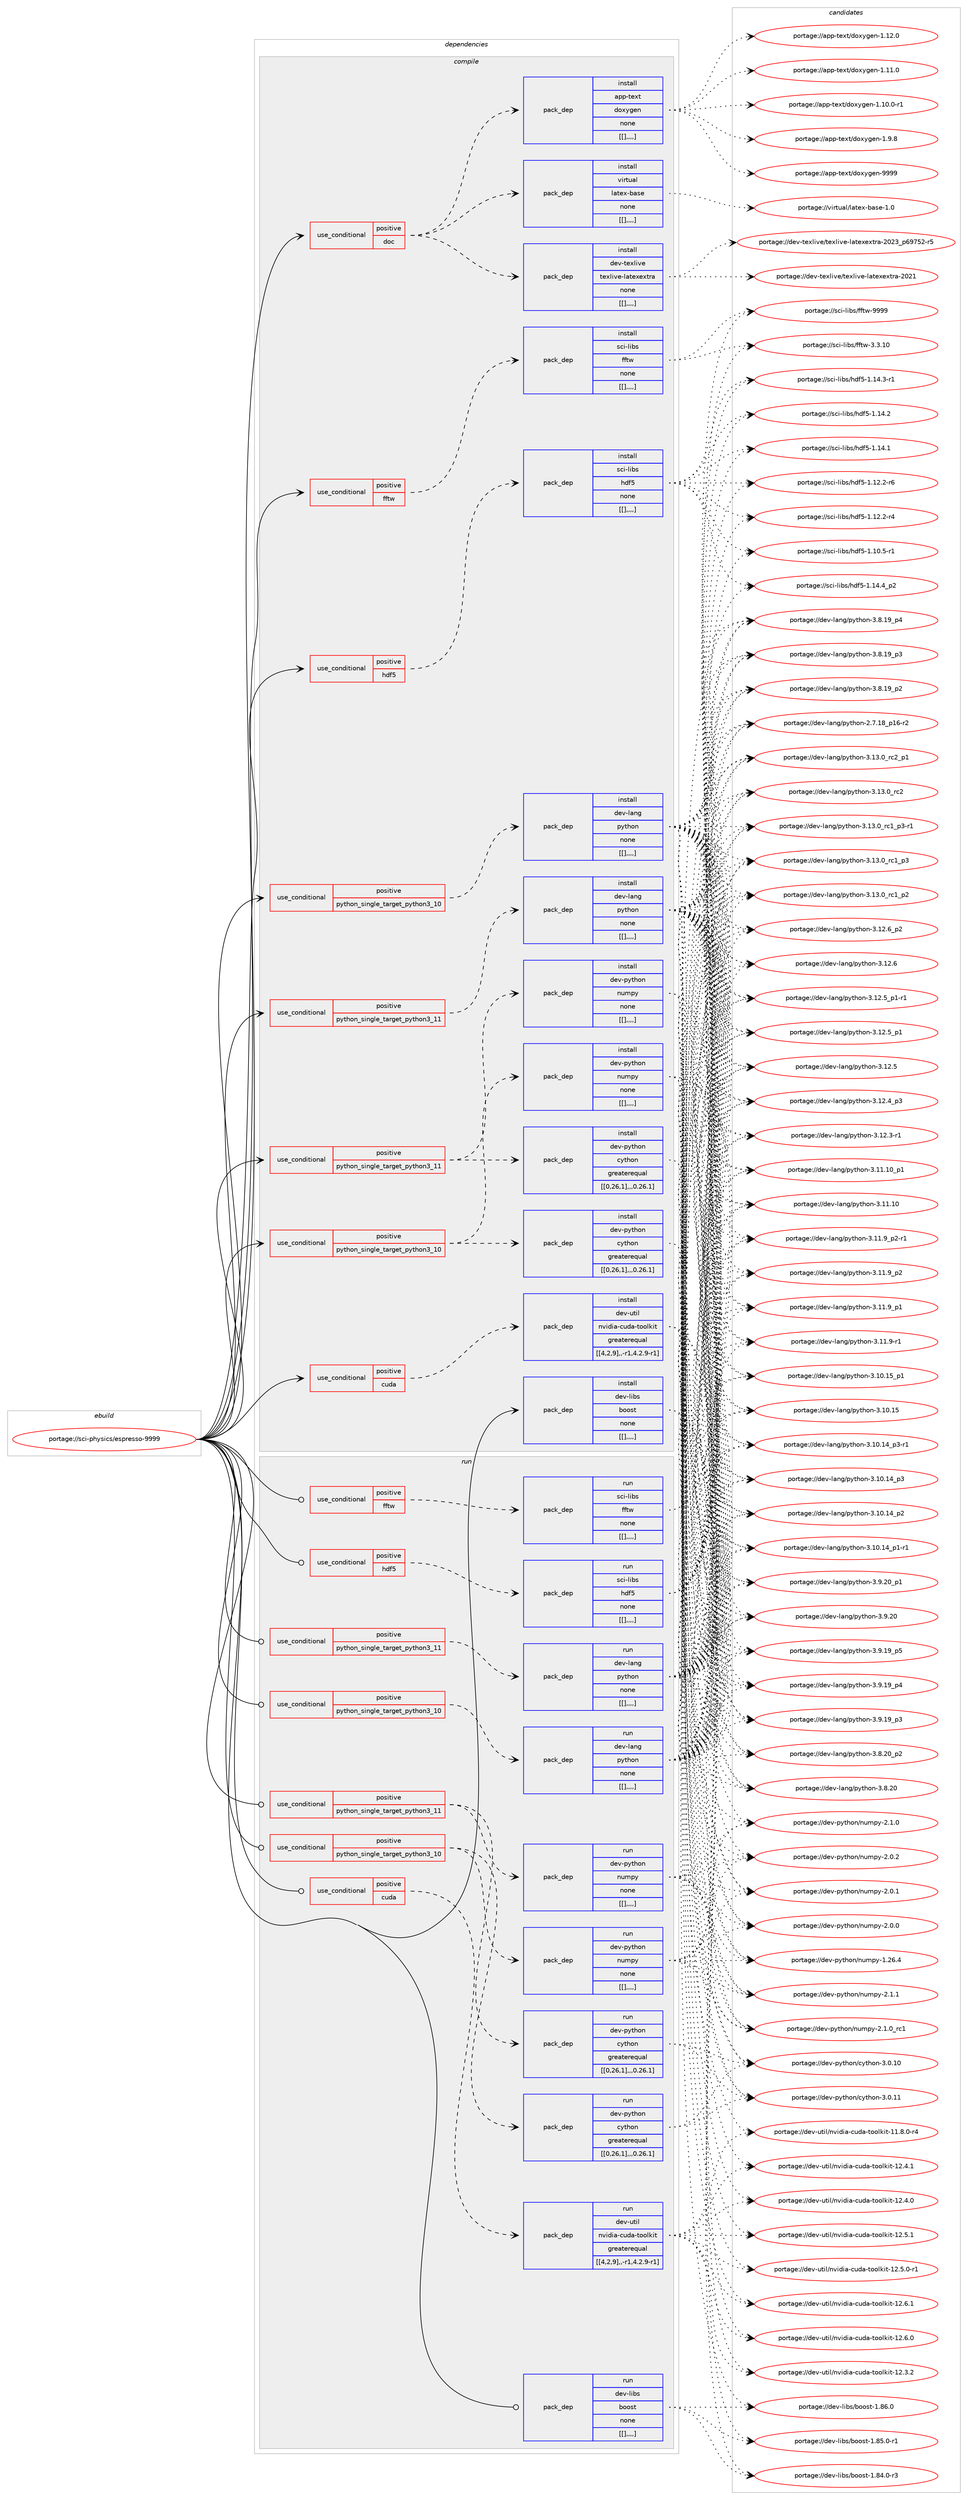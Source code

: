 digraph prolog {

# *************
# Graph options
# *************

newrank=true;
concentrate=true;
compound=true;
graph [rankdir=LR,fontname=Helvetica,fontsize=10,ranksep=1.5];#, ranksep=2.5, nodesep=0.2];
edge  [arrowhead=vee];
node  [fontname=Helvetica,fontsize=10];

# **********
# The ebuild
# **********

subgraph cluster_leftcol {
color=gray;
label=<<i>ebuild</i>>;
id [label="portage://sci-physics/espresso-9999", color=red, width=4, href="../sci-physics/espresso-9999.svg"];
}

# ****************
# The dependencies
# ****************

subgraph cluster_midcol {
color=gray;
label=<<i>dependencies</i>>;
subgraph cluster_compile {
fillcolor="#eeeeee";
style=filled;
label=<<i>compile</i>>;
subgraph cond112621 {
dependency420446 [label=<<TABLE BORDER="0" CELLBORDER="1" CELLSPACING="0" CELLPADDING="4"><TR><TD ROWSPAN="3" CELLPADDING="10">use_conditional</TD></TR><TR><TD>positive</TD></TR><TR><TD>cuda</TD></TR></TABLE>>, shape=none, color=red];
subgraph pack304903 {
dependency420447 [label=<<TABLE BORDER="0" CELLBORDER="1" CELLSPACING="0" CELLPADDING="4" WIDTH="220"><TR><TD ROWSPAN="6" CELLPADDING="30">pack_dep</TD></TR><TR><TD WIDTH="110">install</TD></TR><TR><TD>dev-util</TD></TR><TR><TD>nvidia-cuda-toolkit</TD></TR><TR><TD>greaterequal</TD></TR><TR><TD>[[4,2,9],,-r1,4.2.9-r1]</TD></TR></TABLE>>, shape=none, color=blue];
}
dependency420446:e -> dependency420447:w [weight=20,style="dashed",arrowhead="vee"];
}
id:e -> dependency420446:w [weight=20,style="solid",arrowhead="vee"];
subgraph cond112622 {
dependency420448 [label=<<TABLE BORDER="0" CELLBORDER="1" CELLSPACING="0" CELLPADDING="4"><TR><TD ROWSPAN="3" CELLPADDING="10">use_conditional</TD></TR><TR><TD>positive</TD></TR><TR><TD>doc</TD></TR></TABLE>>, shape=none, color=red];
subgraph pack304904 {
dependency420449 [label=<<TABLE BORDER="0" CELLBORDER="1" CELLSPACING="0" CELLPADDING="4" WIDTH="220"><TR><TD ROWSPAN="6" CELLPADDING="30">pack_dep</TD></TR><TR><TD WIDTH="110">install</TD></TR><TR><TD>app-text</TD></TR><TR><TD>doxygen</TD></TR><TR><TD>none</TD></TR><TR><TD>[[],,,,]</TD></TR></TABLE>>, shape=none, color=blue];
}
dependency420448:e -> dependency420449:w [weight=20,style="dashed",arrowhead="vee"];
subgraph pack304905 {
dependency420450 [label=<<TABLE BORDER="0" CELLBORDER="1" CELLSPACING="0" CELLPADDING="4" WIDTH="220"><TR><TD ROWSPAN="6" CELLPADDING="30">pack_dep</TD></TR><TR><TD WIDTH="110">install</TD></TR><TR><TD>dev-texlive</TD></TR><TR><TD>texlive-latexextra</TD></TR><TR><TD>none</TD></TR><TR><TD>[[],,,,]</TD></TR></TABLE>>, shape=none, color=blue];
}
dependency420448:e -> dependency420450:w [weight=20,style="dashed",arrowhead="vee"];
subgraph pack304906 {
dependency420451 [label=<<TABLE BORDER="0" CELLBORDER="1" CELLSPACING="0" CELLPADDING="4" WIDTH="220"><TR><TD ROWSPAN="6" CELLPADDING="30">pack_dep</TD></TR><TR><TD WIDTH="110">install</TD></TR><TR><TD>virtual</TD></TR><TR><TD>latex-base</TD></TR><TR><TD>none</TD></TR><TR><TD>[[],,,,]</TD></TR></TABLE>>, shape=none, color=blue];
}
dependency420448:e -> dependency420451:w [weight=20,style="dashed",arrowhead="vee"];
}
id:e -> dependency420448:w [weight=20,style="solid",arrowhead="vee"];
subgraph cond112623 {
dependency420452 [label=<<TABLE BORDER="0" CELLBORDER="1" CELLSPACING="0" CELLPADDING="4"><TR><TD ROWSPAN="3" CELLPADDING="10">use_conditional</TD></TR><TR><TD>positive</TD></TR><TR><TD>fftw</TD></TR></TABLE>>, shape=none, color=red];
subgraph pack304907 {
dependency420453 [label=<<TABLE BORDER="0" CELLBORDER="1" CELLSPACING="0" CELLPADDING="4" WIDTH="220"><TR><TD ROWSPAN="6" CELLPADDING="30">pack_dep</TD></TR><TR><TD WIDTH="110">install</TD></TR><TR><TD>sci-libs</TD></TR><TR><TD>fftw</TD></TR><TR><TD>none</TD></TR><TR><TD>[[],,,,]</TD></TR></TABLE>>, shape=none, color=blue];
}
dependency420452:e -> dependency420453:w [weight=20,style="dashed",arrowhead="vee"];
}
id:e -> dependency420452:w [weight=20,style="solid",arrowhead="vee"];
subgraph cond112624 {
dependency420454 [label=<<TABLE BORDER="0" CELLBORDER="1" CELLSPACING="0" CELLPADDING="4"><TR><TD ROWSPAN="3" CELLPADDING="10">use_conditional</TD></TR><TR><TD>positive</TD></TR><TR><TD>hdf5</TD></TR></TABLE>>, shape=none, color=red];
subgraph pack304908 {
dependency420455 [label=<<TABLE BORDER="0" CELLBORDER="1" CELLSPACING="0" CELLPADDING="4" WIDTH="220"><TR><TD ROWSPAN="6" CELLPADDING="30">pack_dep</TD></TR><TR><TD WIDTH="110">install</TD></TR><TR><TD>sci-libs</TD></TR><TR><TD>hdf5</TD></TR><TR><TD>none</TD></TR><TR><TD>[[],,,,]</TD></TR></TABLE>>, shape=none, color=blue];
}
dependency420454:e -> dependency420455:w [weight=20,style="dashed",arrowhead="vee"];
}
id:e -> dependency420454:w [weight=20,style="solid",arrowhead="vee"];
subgraph cond112625 {
dependency420456 [label=<<TABLE BORDER="0" CELLBORDER="1" CELLSPACING="0" CELLPADDING="4"><TR><TD ROWSPAN="3" CELLPADDING="10">use_conditional</TD></TR><TR><TD>positive</TD></TR><TR><TD>python_single_target_python3_10</TD></TR></TABLE>>, shape=none, color=red];
subgraph pack304909 {
dependency420457 [label=<<TABLE BORDER="0" CELLBORDER="1" CELLSPACING="0" CELLPADDING="4" WIDTH="220"><TR><TD ROWSPAN="6" CELLPADDING="30">pack_dep</TD></TR><TR><TD WIDTH="110">install</TD></TR><TR><TD>dev-lang</TD></TR><TR><TD>python</TD></TR><TR><TD>none</TD></TR><TR><TD>[[],,,,]</TD></TR></TABLE>>, shape=none, color=blue];
}
dependency420456:e -> dependency420457:w [weight=20,style="dashed",arrowhead="vee"];
}
id:e -> dependency420456:w [weight=20,style="solid",arrowhead="vee"];
subgraph cond112626 {
dependency420458 [label=<<TABLE BORDER="0" CELLBORDER="1" CELLSPACING="0" CELLPADDING="4"><TR><TD ROWSPAN="3" CELLPADDING="10">use_conditional</TD></TR><TR><TD>positive</TD></TR><TR><TD>python_single_target_python3_10</TD></TR></TABLE>>, shape=none, color=red];
subgraph pack304910 {
dependency420459 [label=<<TABLE BORDER="0" CELLBORDER="1" CELLSPACING="0" CELLPADDING="4" WIDTH="220"><TR><TD ROWSPAN="6" CELLPADDING="30">pack_dep</TD></TR><TR><TD WIDTH="110">install</TD></TR><TR><TD>dev-python</TD></TR><TR><TD>cython</TD></TR><TR><TD>greaterequal</TD></TR><TR><TD>[[0,26,1],,,0.26.1]</TD></TR></TABLE>>, shape=none, color=blue];
}
dependency420458:e -> dependency420459:w [weight=20,style="dashed",arrowhead="vee"];
subgraph pack304911 {
dependency420460 [label=<<TABLE BORDER="0" CELLBORDER="1" CELLSPACING="0" CELLPADDING="4" WIDTH="220"><TR><TD ROWSPAN="6" CELLPADDING="30">pack_dep</TD></TR><TR><TD WIDTH="110">install</TD></TR><TR><TD>dev-python</TD></TR><TR><TD>numpy</TD></TR><TR><TD>none</TD></TR><TR><TD>[[],,,,]</TD></TR></TABLE>>, shape=none, color=blue];
}
dependency420458:e -> dependency420460:w [weight=20,style="dashed",arrowhead="vee"];
}
id:e -> dependency420458:w [weight=20,style="solid",arrowhead="vee"];
subgraph cond112627 {
dependency420461 [label=<<TABLE BORDER="0" CELLBORDER="1" CELLSPACING="0" CELLPADDING="4"><TR><TD ROWSPAN="3" CELLPADDING="10">use_conditional</TD></TR><TR><TD>positive</TD></TR><TR><TD>python_single_target_python3_11</TD></TR></TABLE>>, shape=none, color=red];
subgraph pack304912 {
dependency420462 [label=<<TABLE BORDER="0" CELLBORDER="1" CELLSPACING="0" CELLPADDING="4" WIDTH="220"><TR><TD ROWSPAN="6" CELLPADDING="30">pack_dep</TD></TR><TR><TD WIDTH="110">install</TD></TR><TR><TD>dev-lang</TD></TR><TR><TD>python</TD></TR><TR><TD>none</TD></TR><TR><TD>[[],,,,]</TD></TR></TABLE>>, shape=none, color=blue];
}
dependency420461:e -> dependency420462:w [weight=20,style="dashed",arrowhead="vee"];
}
id:e -> dependency420461:w [weight=20,style="solid",arrowhead="vee"];
subgraph cond112628 {
dependency420463 [label=<<TABLE BORDER="0" CELLBORDER="1" CELLSPACING="0" CELLPADDING="4"><TR><TD ROWSPAN="3" CELLPADDING="10">use_conditional</TD></TR><TR><TD>positive</TD></TR><TR><TD>python_single_target_python3_11</TD></TR></TABLE>>, shape=none, color=red];
subgraph pack304913 {
dependency420464 [label=<<TABLE BORDER="0" CELLBORDER="1" CELLSPACING="0" CELLPADDING="4" WIDTH="220"><TR><TD ROWSPAN="6" CELLPADDING="30">pack_dep</TD></TR><TR><TD WIDTH="110">install</TD></TR><TR><TD>dev-python</TD></TR><TR><TD>cython</TD></TR><TR><TD>greaterequal</TD></TR><TR><TD>[[0,26,1],,,0.26.1]</TD></TR></TABLE>>, shape=none, color=blue];
}
dependency420463:e -> dependency420464:w [weight=20,style="dashed",arrowhead="vee"];
subgraph pack304914 {
dependency420465 [label=<<TABLE BORDER="0" CELLBORDER="1" CELLSPACING="0" CELLPADDING="4" WIDTH="220"><TR><TD ROWSPAN="6" CELLPADDING="30">pack_dep</TD></TR><TR><TD WIDTH="110">install</TD></TR><TR><TD>dev-python</TD></TR><TR><TD>numpy</TD></TR><TR><TD>none</TD></TR><TR><TD>[[],,,,]</TD></TR></TABLE>>, shape=none, color=blue];
}
dependency420463:e -> dependency420465:w [weight=20,style="dashed",arrowhead="vee"];
}
id:e -> dependency420463:w [weight=20,style="solid",arrowhead="vee"];
subgraph pack304915 {
dependency420466 [label=<<TABLE BORDER="0" CELLBORDER="1" CELLSPACING="0" CELLPADDING="4" WIDTH="220"><TR><TD ROWSPAN="6" CELLPADDING="30">pack_dep</TD></TR><TR><TD WIDTH="110">install</TD></TR><TR><TD>dev-libs</TD></TR><TR><TD>boost</TD></TR><TR><TD>none</TD></TR><TR><TD>[[],,,,]</TD></TR></TABLE>>, shape=none, color=blue];
}
id:e -> dependency420466:w [weight=20,style="solid",arrowhead="vee"];
}
subgraph cluster_compileandrun {
fillcolor="#eeeeee";
style=filled;
label=<<i>compile and run</i>>;
}
subgraph cluster_run {
fillcolor="#eeeeee";
style=filled;
label=<<i>run</i>>;
subgraph cond112629 {
dependency420467 [label=<<TABLE BORDER="0" CELLBORDER="1" CELLSPACING="0" CELLPADDING="4"><TR><TD ROWSPAN="3" CELLPADDING="10">use_conditional</TD></TR><TR><TD>positive</TD></TR><TR><TD>cuda</TD></TR></TABLE>>, shape=none, color=red];
subgraph pack304916 {
dependency420468 [label=<<TABLE BORDER="0" CELLBORDER="1" CELLSPACING="0" CELLPADDING="4" WIDTH="220"><TR><TD ROWSPAN="6" CELLPADDING="30">pack_dep</TD></TR><TR><TD WIDTH="110">run</TD></TR><TR><TD>dev-util</TD></TR><TR><TD>nvidia-cuda-toolkit</TD></TR><TR><TD>greaterequal</TD></TR><TR><TD>[[4,2,9],,-r1,4.2.9-r1]</TD></TR></TABLE>>, shape=none, color=blue];
}
dependency420467:e -> dependency420468:w [weight=20,style="dashed",arrowhead="vee"];
}
id:e -> dependency420467:w [weight=20,style="solid",arrowhead="odot"];
subgraph cond112630 {
dependency420469 [label=<<TABLE BORDER="0" CELLBORDER="1" CELLSPACING="0" CELLPADDING="4"><TR><TD ROWSPAN="3" CELLPADDING="10">use_conditional</TD></TR><TR><TD>positive</TD></TR><TR><TD>fftw</TD></TR></TABLE>>, shape=none, color=red];
subgraph pack304917 {
dependency420470 [label=<<TABLE BORDER="0" CELLBORDER="1" CELLSPACING="0" CELLPADDING="4" WIDTH="220"><TR><TD ROWSPAN="6" CELLPADDING="30">pack_dep</TD></TR><TR><TD WIDTH="110">run</TD></TR><TR><TD>sci-libs</TD></TR><TR><TD>fftw</TD></TR><TR><TD>none</TD></TR><TR><TD>[[],,,,]</TD></TR></TABLE>>, shape=none, color=blue];
}
dependency420469:e -> dependency420470:w [weight=20,style="dashed",arrowhead="vee"];
}
id:e -> dependency420469:w [weight=20,style="solid",arrowhead="odot"];
subgraph cond112631 {
dependency420471 [label=<<TABLE BORDER="0" CELLBORDER="1" CELLSPACING="0" CELLPADDING="4"><TR><TD ROWSPAN="3" CELLPADDING="10">use_conditional</TD></TR><TR><TD>positive</TD></TR><TR><TD>hdf5</TD></TR></TABLE>>, shape=none, color=red];
subgraph pack304918 {
dependency420472 [label=<<TABLE BORDER="0" CELLBORDER="1" CELLSPACING="0" CELLPADDING="4" WIDTH="220"><TR><TD ROWSPAN="6" CELLPADDING="30">pack_dep</TD></TR><TR><TD WIDTH="110">run</TD></TR><TR><TD>sci-libs</TD></TR><TR><TD>hdf5</TD></TR><TR><TD>none</TD></TR><TR><TD>[[],,,,]</TD></TR></TABLE>>, shape=none, color=blue];
}
dependency420471:e -> dependency420472:w [weight=20,style="dashed",arrowhead="vee"];
}
id:e -> dependency420471:w [weight=20,style="solid",arrowhead="odot"];
subgraph cond112632 {
dependency420473 [label=<<TABLE BORDER="0" CELLBORDER="1" CELLSPACING="0" CELLPADDING="4"><TR><TD ROWSPAN="3" CELLPADDING="10">use_conditional</TD></TR><TR><TD>positive</TD></TR><TR><TD>python_single_target_python3_10</TD></TR></TABLE>>, shape=none, color=red];
subgraph pack304919 {
dependency420474 [label=<<TABLE BORDER="0" CELLBORDER="1" CELLSPACING="0" CELLPADDING="4" WIDTH="220"><TR><TD ROWSPAN="6" CELLPADDING="30">pack_dep</TD></TR><TR><TD WIDTH="110">run</TD></TR><TR><TD>dev-lang</TD></TR><TR><TD>python</TD></TR><TR><TD>none</TD></TR><TR><TD>[[],,,,]</TD></TR></TABLE>>, shape=none, color=blue];
}
dependency420473:e -> dependency420474:w [weight=20,style="dashed",arrowhead="vee"];
}
id:e -> dependency420473:w [weight=20,style="solid",arrowhead="odot"];
subgraph cond112633 {
dependency420475 [label=<<TABLE BORDER="0" CELLBORDER="1" CELLSPACING="0" CELLPADDING="4"><TR><TD ROWSPAN="3" CELLPADDING="10">use_conditional</TD></TR><TR><TD>positive</TD></TR><TR><TD>python_single_target_python3_10</TD></TR></TABLE>>, shape=none, color=red];
subgraph pack304920 {
dependency420476 [label=<<TABLE BORDER="0" CELLBORDER="1" CELLSPACING="0" CELLPADDING="4" WIDTH="220"><TR><TD ROWSPAN="6" CELLPADDING="30">pack_dep</TD></TR><TR><TD WIDTH="110">run</TD></TR><TR><TD>dev-python</TD></TR><TR><TD>cython</TD></TR><TR><TD>greaterequal</TD></TR><TR><TD>[[0,26,1],,,0.26.1]</TD></TR></TABLE>>, shape=none, color=blue];
}
dependency420475:e -> dependency420476:w [weight=20,style="dashed",arrowhead="vee"];
subgraph pack304921 {
dependency420477 [label=<<TABLE BORDER="0" CELLBORDER="1" CELLSPACING="0" CELLPADDING="4" WIDTH="220"><TR><TD ROWSPAN="6" CELLPADDING="30">pack_dep</TD></TR><TR><TD WIDTH="110">run</TD></TR><TR><TD>dev-python</TD></TR><TR><TD>numpy</TD></TR><TR><TD>none</TD></TR><TR><TD>[[],,,,]</TD></TR></TABLE>>, shape=none, color=blue];
}
dependency420475:e -> dependency420477:w [weight=20,style="dashed",arrowhead="vee"];
}
id:e -> dependency420475:w [weight=20,style="solid",arrowhead="odot"];
subgraph cond112634 {
dependency420478 [label=<<TABLE BORDER="0" CELLBORDER="1" CELLSPACING="0" CELLPADDING="4"><TR><TD ROWSPAN="3" CELLPADDING="10">use_conditional</TD></TR><TR><TD>positive</TD></TR><TR><TD>python_single_target_python3_11</TD></TR></TABLE>>, shape=none, color=red];
subgraph pack304922 {
dependency420479 [label=<<TABLE BORDER="0" CELLBORDER="1" CELLSPACING="0" CELLPADDING="4" WIDTH="220"><TR><TD ROWSPAN="6" CELLPADDING="30">pack_dep</TD></TR><TR><TD WIDTH="110">run</TD></TR><TR><TD>dev-lang</TD></TR><TR><TD>python</TD></TR><TR><TD>none</TD></TR><TR><TD>[[],,,,]</TD></TR></TABLE>>, shape=none, color=blue];
}
dependency420478:e -> dependency420479:w [weight=20,style="dashed",arrowhead="vee"];
}
id:e -> dependency420478:w [weight=20,style="solid",arrowhead="odot"];
subgraph cond112635 {
dependency420480 [label=<<TABLE BORDER="0" CELLBORDER="1" CELLSPACING="0" CELLPADDING="4"><TR><TD ROWSPAN="3" CELLPADDING="10">use_conditional</TD></TR><TR><TD>positive</TD></TR><TR><TD>python_single_target_python3_11</TD></TR></TABLE>>, shape=none, color=red];
subgraph pack304923 {
dependency420481 [label=<<TABLE BORDER="0" CELLBORDER="1" CELLSPACING="0" CELLPADDING="4" WIDTH="220"><TR><TD ROWSPAN="6" CELLPADDING="30">pack_dep</TD></TR><TR><TD WIDTH="110">run</TD></TR><TR><TD>dev-python</TD></TR><TR><TD>cython</TD></TR><TR><TD>greaterequal</TD></TR><TR><TD>[[0,26,1],,,0.26.1]</TD></TR></TABLE>>, shape=none, color=blue];
}
dependency420480:e -> dependency420481:w [weight=20,style="dashed",arrowhead="vee"];
subgraph pack304924 {
dependency420482 [label=<<TABLE BORDER="0" CELLBORDER="1" CELLSPACING="0" CELLPADDING="4" WIDTH="220"><TR><TD ROWSPAN="6" CELLPADDING="30">pack_dep</TD></TR><TR><TD WIDTH="110">run</TD></TR><TR><TD>dev-python</TD></TR><TR><TD>numpy</TD></TR><TR><TD>none</TD></TR><TR><TD>[[],,,,]</TD></TR></TABLE>>, shape=none, color=blue];
}
dependency420480:e -> dependency420482:w [weight=20,style="dashed",arrowhead="vee"];
}
id:e -> dependency420480:w [weight=20,style="solid",arrowhead="odot"];
subgraph pack304925 {
dependency420483 [label=<<TABLE BORDER="0" CELLBORDER="1" CELLSPACING="0" CELLPADDING="4" WIDTH="220"><TR><TD ROWSPAN="6" CELLPADDING="30">pack_dep</TD></TR><TR><TD WIDTH="110">run</TD></TR><TR><TD>dev-libs</TD></TR><TR><TD>boost</TD></TR><TR><TD>none</TD></TR><TR><TD>[[],,,,]</TD></TR></TABLE>>, shape=none, color=blue];
}
id:e -> dependency420483:w [weight=20,style="solid",arrowhead="odot"];
}
}

# **************
# The candidates
# **************

subgraph cluster_choices {
rank=same;
color=gray;
label=<<i>candidates</i>>;

subgraph choice304903 {
color=black;
nodesep=1;
choice1001011184511711610510847110118105100105974599117100974511611111110810710511645495046544649 [label="portage://dev-util/nvidia-cuda-toolkit-12.6.1", color=red, width=4,href="../dev-util/nvidia-cuda-toolkit-12.6.1.svg"];
choice1001011184511711610510847110118105100105974599117100974511611111110810710511645495046544648 [label="portage://dev-util/nvidia-cuda-toolkit-12.6.0", color=red, width=4,href="../dev-util/nvidia-cuda-toolkit-12.6.0.svg"];
choice1001011184511711610510847110118105100105974599117100974511611111110810710511645495046534649 [label="portage://dev-util/nvidia-cuda-toolkit-12.5.1", color=red, width=4,href="../dev-util/nvidia-cuda-toolkit-12.5.1.svg"];
choice10010111845117116105108471101181051001059745991171009745116111111108107105116454950465346484511449 [label="portage://dev-util/nvidia-cuda-toolkit-12.5.0-r1", color=red, width=4,href="../dev-util/nvidia-cuda-toolkit-12.5.0-r1.svg"];
choice1001011184511711610510847110118105100105974599117100974511611111110810710511645495046524649 [label="portage://dev-util/nvidia-cuda-toolkit-12.4.1", color=red, width=4,href="../dev-util/nvidia-cuda-toolkit-12.4.1.svg"];
choice1001011184511711610510847110118105100105974599117100974511611111110810710511645495046524648 [label="portage://dev-util/nvidia-cuda-toolkit-12.4.0", color=red, width=4,href="../dev-util/nvidia-cuda-toolkit-12.4.0.svg"];
choice1001011184511711610510847110118105100105974599117100974511611111110810710511645495046514650 [label="portage://dev-util/nvidia-cuda-toolkit-12.3.2", color=red, width=4,href="../dev-util/nvidia-cuda-toolkit-12.3.2.svg"];
choice10010111845117116105108471101181051001059745991171009745116111111108107105116454949465646484511452 [label="portage://dev-util/nvidia-cuda-toolkit-11.8.0-r4", color=red, width=4,href="../dev-util/nvidia-cuda-toolkit-11.8.0-r4.svg"];
dependency420447:e -> choice1001011184511711610510847110118105100105974599117100974511611111110810710511645495046544649:w [style=dotted,weight="100"];
dependency420447:e -> choice1001011184511711610510847110118105100105974599117100974511611111110810710511645495046544648:w [style=dotted,weight="100"];
dependency420447:e -> choice1001011184511711610510847110118105100105974599117100974511611111110810710511645495046534649:w [style=dotted,weight="100"];
dependency420447:e -> choice10010111845117116105108471101181051001059745991171009745116111111108107105116454950465346484511449:w [style=dotted,weight="100"];
dependency420447:e -> choice1001011184511711610510847110118105100105974599117100974511611111110810710511645495046524649:w [style=dotted,weight="100"];
dependency420447:e -> choice1001011184511711610510847110118105100105974599117100974511611111110810710511645495046524648:w [style=dotted,weight="100"];
dependency420447:e -> choice1001011184511711610510847110118105100105974599117100974511611111110810710511645495046514650:w [style=dotted,weight="100"];
dependency420447:e -> choice10010111845117116105108471101181051001059745991171009745116111111108107105116454949465646484511452:w [style=dotted,weight="100"];
}
subgraph choice304904 {
color=black;
nodesep=1;
choice9711211245116101120116471001111201211031011104557575757 [label="portage://app-text/doxygen-9999", color=red, width=4,href="../app-text/doxygen-9999.svg"];
choice97112112451161011201164710011112012110310111045494649504648 [label="portage://app-text/doxygen-1.12.0", color=red, width=4,href="../app-text/doxygen-1.12.0.svg"];
choice97112112451161011201164710011112012110310111045494649494648 [label="portage://app-text/doxygen-1.11.0", color=red, width=4,href="../app-text/doxygen-1.11.0.svg"];
choice971121124511610112011647100111120121103101110454946494846484511449 [label="portage://app-text/doxygen-1.10.0-r1", color=red, width=4,href="../app-text/doxygen-1.10.0-r1.svg"];
choice971121124511610112011647100111120121103101110454946574656 [label="portage://app-text/doxygen-1.9.8", color=red, width=4,href="../app-text/doxygen-1.9.8.svg"];
dependency420449:e -> choice9711211245116101120116471001111201211031011104557575757:w [style=dotted,weight="100"];
dependency420449:e -> choice97112112451161011201164710011112012110310111045494649504648:w [style=dotted,weight="100"];
dependency420449:e -> choice97112112451161011201164710011112012110310111045494649494648:w [style=dotted,weight="100"];
dependency420449:e -> choice971121124511610112011647100111120121103101110454946494846484511449:w [style=dotted,weight="100"];
dependency420449:e -> choice971121124511610112011647100111120121103101110454946574656:w [style=dotted,weight="100"];
}
subgraph choice304905 {
color=black;
nodesep=1;
choice100101118451161011201081051181014711610112010810511810145108971161011201011201161149745504850519511254575553504511453 [label="portage://dev-texlive/texlive-latexextra-2023_p69752-r5", color=red, width=4,href="../dev-texlive/texlive-latexextra-2023_p69752-r5.svg"];
choice10010111845116101120108105118101471161011201081051181014510897116101120101120116114974550485049 [label="portage://dev-texlive/texlive-latexextra-2021", color=red, width=4,href="../dev-texlive/texlive-latexextra-2021.svg"];
dependency420450:e -> choice100101118451161011201081051181014711610112010810511810145108971161011201011201161149745504850519511254575553504511453:w [style=dotted,weight="100"];
dependency420450:e -> choice10010111845116101120108105118101471161011201081051181014510897116101120101120116114974550485049:w [style=dotted,weight="100"];
}
subgraph choice304906 {
color=black;
nodesep=1;
choice11810511411611797108471089711610112045989711510145494648 [label="portage://virtual/latex-base-1.0", color=red, width=4,href="../virtual/latex-base-1.0.svg"];
dependency420451:e -> choice11810511411611797108471089711610112045989711510145494648:w [style=dotted,weight="100"];
}
subgraph choice304907 {
color=black;
nodesep=1;
choice115991054510810598115471021021161194557575757 [label="portage://sci-libs/fftw-9999", color=red, width=4,href="../sci-libs/fftw-9999.svg"];
choice1159910545108105981154710210211611945514651464948 [label="portage://sci-libs/fftw-3.3.10", color=red, width=4,href="../sci-libs/fftw-3.3.10.svg"];
dependency420453:e -> choice115991054510810598115471021021161194557575757:w [style=dotted,weight="100"];
dependency420453:e -> choice1159910545108105981154710210211611945514651464948:w [style=dotted,weight="100"];
}
subgraph choice304908 {
color=black;
nodesep=1;
choice1159910545108105981154710410010253454946495246529511250 [label="portage://sci-libs/hdf5-1.14.4_p2", color=red, width=4,href="../sci-libs/hdf5-1.14.4_p2.svg"];
choice1159910545108105981154710410010253454946495246514511449 [label="portage://sci-libs/hdf5-1.14.3-r1", color=red, width=4,href="../sci-libs/hdf5-1.14.3-r1.svg"];
choice115991054510810598115471041001025345494649524650 [label="portage://sci-libs/hdf5-1.14.2", color=red, width=4,href="../sci-libs/hdf5-1.14.2.svg"];
choice115991054510810598115471041001025345494649524649 [label="portage://sci-libs/hdf5-1.14.1", color=red, width=4,href="../sci-libs/hdf5-1.14.1.svg"];
choice1159910545108105981154710410010253454946495046504511454 [label="portage://sci-libs/hdf5-1.12.2-r6", color=red, width=4,href="../sci-libs/hdf5-1.12.2-r6.svg"];
choice1159910545108105981154710410010253454946495046504511452 [label="portage://sci-libs/hdf5-1.12.2-r4", color=red, width=4,href="../sci-libs/hdf5-1.12.2-r4.svg"];
choice1159910545108105981154710410010253454946494846534511449 [label="portage://sci-libs/hdf5-1.10.5-r1", color=red, width=4,href="../sci-libs/hdf5-1.10.5-r1.svg"];
dependency420455:e -> choice1159910545108105981154710410010253454946495246529511250:w [style=dotted,weight="100"];
dependency420455:e -> choice1159910545108105981154710410010253454946495246514511449:w [style=dotted,weight="100"];
dependency420455:e -> choice115991054510810598115471041001025345494649524650:w [style=dotted,weight="100"];
dependency420455:e -> choice115991054510810598115471041001025345494649524649:w [style=dotted,weight="100"];
dependency420455:e -> choice1159910545108105981154710410010253454946495046504511454:w [style=dotted,weight="100"];
dependency420455:e -> choice1159910545108105981154710410010253454946495046504511452:w [style=dotted,weight="100"];
dependency420455:e -> choice1159910545108105981154710410010253454946494846534511449:w [style=dotted,weight="100"];
}
subgraph choice304909 {
color=black;
nodesep=1;
choice100101118451089711010347112121116104111110455146495146489511499509511249 [label="portage://dev-lang/python-3.13.0_rc2_p1", color=red, width=4,href="../dev-lang/python-3.13.0_rc2_p1.svg"];
choice10010111845108971101034711212111610411111045514649514648951149950 [label="portage://dev-lang/python-3.13.0_rc2", color=red, width=4,href="../dev-lang/python-3.13.0_rc2.svg"];
choice1001011184510897110103471121211161041111104551464951464895114994995112514511449 [label="portage://dev-lang/python-3.13.0_rc1_p3-r1", color=red, width=4,href="../dev-lang/python-3.13.0_rc1_p3-r1.svg"];
choice100101118451089711010347112121116104111110455146495146489511499499511251 [label="portage://dev-lang/python-3.13.0_rc1_p3", color=red, width=4,href="../dev-lang/python-3.13.0_rc1_p3.svg"];
choice100101118451089711010347112121116104111110455146495146489511499499511250 [label="portage://dev-lang/python-3.13.0_rc1_p2", color=red, width=4,href="../dev-lang/python-3.13.0_rc1_p2.svg"];
choice100101118451089711010347112121116104111110455146495046549511250 [label="portage://dev-lang/python-3.12.6_p2", color=red, width=4,href="../dev-lang/python-3.12.6_p2.svg"];
choice10010111845108971101034711212111610411111045514649504654 [label="portage://dev-lang/python-3.12.6", color=red, width=4,href="../dev-lang/python-3.12.6.svg"];
choice1001011184510897110103471121211161041111104551464950465395112494511449 [label="portage://dev-lang/python-3.12.5_p1-r1", color=red, width=4,href="../dev-lang/python-3.12.5_p1-r1.svg"];
choice100101118451089711010347112121116104111110455146495046539511249 [label="portage://dev-lang/python-3.12.5_p1", color=red, width=4,href="../dev-lang/python-3.12.5_p1.svg"];
choice10010111845108971101034711212111610411111045514649504653 [label="portage://dev-lang/python-3.12.5", color=red, width=4,href="../dev-lang/python-3.12.5.svg"];
choice100101118451089711010347112121116104111110455146495046529511251 [label="portage://dev-lang/python-3.12.4_p3", color=red, width=4,href="../dev-lang/python-3.12.4_p3.svg"];
choice100101118451089711010347112121116104111110455146495046514511449 [label="portage://dev-lang/python-3.12.3-r1", color=red, width=4,href="../dev-lang/python-3.12.3-r1.svg"];
choice10010111845108971101034711212111610411111045514649494649489511249 [label="portage://dev-lang/python-3.11.10_p1", color=red, width=4,href="../dev-lang/python-3.11.10_p1.svg"];
choice1001011184510897110103471121211161041111104551464949464948 [label="portage://dev-lang/python-3.11.10", color=red, width=4,href="../dev-lang/python-3.11.10.svg"];
choice1001011184510897110103471121211161041111104551464949465795112504511449 [label="portage://dev-lang/python-3.11.9_p2-r1", color=red, width=4,href="../dev-lang/python-3.11.9_p2-r1.svg"];
choice100101118451089711010347112121116104111110455146494946579511250 [label="portage://dev-lang/python-3.11.9_p2", color=red, width=4,href="../dev-lang/python-3.11.9_p2.svg"];
choice100101118451089711010347112121116104111110455146494946579511249 [label="portage://dev-lang/python-3.11.9_p1", color=red, width=4,href="../dev-lang/python-3.11.9_p1.svg"];
choice100101118451089711010347112121116104111110455146494946574511449 [label="portage://dev-lang/python-3.11.9-r1", color=red, width=4,href="../dev-lang/python-3.11.9-r1.svg"];
choice10010111845108971101034711212111610411111045514649484649539511249 [label="portage://dev-lang/python-3.10.15_p1", color=red, width=4,href="../dev-lang/python-3.10.15_p1.svg"];
choice1001011184510897110103471121211161041111104551464948464953 [label="portage://dev-lang/python-3.10.15", color=red, width=4,href="../dev-lang/python-3.10.15.svg"];
choice100101118451089711010347112121116104111110455146494846495295112514511449 [label="portage://dev-lang/python-3.10.14_p3-r1", color=red, width=4,href="../dev-lang/python-3.10.14_p3-r1.svg"];
choice10010111845108971101034711212111610411111045514649484649529511251 [label="portage://dev-lang/python-3.10.14_p3", color=red, width=4,href="../dev-lang/python-3.10.14_p3.svg"];
choice10010111845108971101034711212111610411111045514649484649529511250 [label="portage://dev-lang/python-3.10.14_p2", color=red, width=4,href="../dev-lang/python-3.10.14_p2.svg"];
choice100101118451089711010347112121116104111110455146494846495295112494511449 [label="portage://dev-lang/python-3.10.14_p1-r1", color=red, width=4,href="../dev-lang/python-3.10.14_p1-r1.svg"];
choice100101118451089711010347112121116104111110455146574650489511249 [label="portage://dev-lang/python-3.9.20_p1", color=red, width=4,href="../dev-lang/python-3.9.20_p1.svg"];
choice10010111845108971101034711212111610411111045514657465048 [label="portage://dev-lang/python-3.9.20", color=red, width=4,href="../dev-lang/python-3.9.20.svg"];
choice100101118451089711010347112121116104111110455146574649579511253 [label="portage://dev-lang/python-3.9.19_p5", color=red, width=4,href="../dev-lang/python-3.9.19_p5.svg"];
choice100101118451089711010347112121116104111110455146574649579511252 [label="portage://dev-lang/python-3.9.19_p4", color=red, width=4,href="../dev-lang/python-3.9.19_p4.svg"];
choice100101118451089711010347112121116104111110455146574649579511251 [label="portage://dev-lang/python-3.9.19_p3", color=red, width=4,href="../dev-lang/python-3.9.19_p3.svg"];
choice100101118451089711010347112121116104111110455146564650489511250 [label="portage://dev-lang/python-3.8.20_p2", color=red, width=4,href="../dev-lang/python-3.8.20_p2.svg"];
choice10010111845108971101034711212111610411111045514656465048 [label="portage://dev-lang/python-3.8.20", color=red, width=4,href="../dev-lang/python-3.8.20.svg"];
choice100101118451089711010347112121116104111110455146564649579511252 [label="portage://dev-lang/python-3.8.19_p4", color=red, width=4,href="../dev-lang/python-3.8.19_p4.svg"];
choice100101118451089711010347112121116104111110455146564649579511251 [label="portage://dev-lang/python-3.8.19_p3", color=red, width=4,href="../dev-lang/python-3.8.19_p3.svg"];
choice100101118451089711010347112121116104111110455146564649579511250 [label="portage://dev-lang/python-3.8.19_p2", color=red, width=4,href="../dev-lang/python-3.8.19_p2.svg"];
choice100101118451089711010347112121116104111110455046554649569511249544511450 [label="portage://dev-lang/python-2.7.18_p16-r2", color=red, width=4,href="../dev-lang/python-2.7.18_p16-r2.svg"];
dependency420457:e -> choice100101118451089711010347112121116104111110455146495146489511499509511249:w [style=dotted,weight="100"];
dependency420457:e -> choice10010111845108971101034711212111610411111045514649514648951149950:w [style=dotted,weight="100"];
dependency420457:e -> choice1001011184510897110103471121211161041111104551464951464895114994995112514511449:w [style=dotted,weight="100"];
dependency420457:e -> choice100101118451089711010347112121116104111110455146495146489511499499511251:w [style=dotted,weight="100"];
dependency420457:e -> choice100101118451089711010347112121116104111110455146495146489511499499511250:w [style=dotted,weight="100"];
dependency420457:e -> choice100101118451089711010347112121116104111110455146495046549511250:w [style=dotted,weight="100"];
dependency420457:e -> choice10010111845108971101034711212111610411111045514649504654:w [style=dotted,weight="100"];
dependency420457:e -> choice1001011184510897110103471121211161041111104551464950465395112494511449:w [style=dotted,weight="100"];
dependency420457:e -> choice100101118451089711010347112121116104111110455146495046539511249:w [style=dotted,weight="100"];
dependency420457:e -> choice10010111845108971101034711212111610411111045514649504653:w [style=dotted,weight="100"];
dependency420457:e -> choice100101118451089711010347112121116104111110455146495046529511251:w [style=dotted,weight="100"];
dependency420457:e -> choice100101118451089711010347112121116104111110455146495046514511449:w [style=dotted,weight="100"];
dependency420457:e -> choice10010111845108971101034711212111610411111045514649494649489511249:w [style=dotted,weight="100"];
dependency420457:e -> choice1001011184510897110103471121211161041111104551464949464948:w [style=dotted,weight="100"];
dependency420457:e -> choice1001011184510897110103471121211161041111104551464949465795112504511449:w [style=dotted,weight="100"];
dependency420457:e -> choice100101118451089711010347112121116104111110455146494946579511250:w [style=dotted,weight="100"];
dependency420457:e -> choice100101118451089711010347112121116104111110455146494946579511249:w [style=dotted,weight="100"];
dependency420457:e -> choice100101118451089711010347112121116104111110455146494946574511449:w [style=dotted,weight="100"];
dependency420457:e -> choice10010111845108971101034711212111610411111045514649484649539511249:w [style=dotted,weight="100"];
dependency420457:e -> choice1001011184510897110103471121211161041111104551464948464953:w [style=dotted,weight="100"];
dependency420457:e -> choice100101118451089711010347112121116104111110455146494846495295112514511449:w [style=dotted,weight="100"];
dependency420457:e -> choice10010111845108971101034711212111610411111045514649484649529511251:w [style=dotted,weight="100"];
dependency420457:e -> choice10010111845108971101034711212111610411111045514649484649529511250:w [style=dotted,weight="100"];
dependency420457:e -> choice100101118451089711010347112121116104111110455146494846495295112494511449:w [style=dotted,weight="100"];
dependency420457:e -> choice100101118451089711010347112121116104111110455146574650489511249:w [style=dotted,weight="100"];
dependency420457:e -> choice10010111845108971101034711212111610411111045514657465048:w [style=dotted,weight="100"];
dependency420457:e -> choice100101118451089711010347112121116104111110455146574649579511253:w [style=dotted,weight="100"];
dependency420457:e -> choice100101118451089711010347112121116104111110455146574649579511252:w [style=dotted,weight="100"];
dependency420457:e -> choice100101118451089711010347112121116104111110455146574649579511251:w [style=dotted,weight="100"];
dependency420457:e -> choice100101118451089711010347112121116104111110455146564650489511250:w [style=dotted,weight="100"];
dependency420457:e -> choice10010111845108971101034711212111610411111045514656465048:w [style=dotted,weight="100"];
dependency420457:e -> choice100101118451089711010347112121116104111110455146564649579511252:w [style=dotted,weight="100"];
dependency420457:e -> choice100101118451089711010347112121116104111110455146564649579511251:w [style=dotted,weight="100"];
dependency420457:e -> choice100101118451089711010347112121116104111110455146564649579511250:w [style=dotted,weight="100"];
dependency420457:e -> choice100101118451089711010347112121116104111110455046554649569511249544511450:w [style=dotted,weight="100"];
}
subgraph choice304910 {
color=black;
nodesep=1;
choice10010111845112121116104111110479912111610411111045514648464949 [label="portage://dev-python/cython-3.0.11", color=red, width=4,href="../dev-python/cython-3.0.11.svg"];
choice10010111845112121116104111110479912111610411111045514648464948 [label="portage://dev-python/cython-3.0.10", color=red, width=4,href="../dev-python/cython-3.0.10.svg"];
dependency420459:e -> choice10010111845112121116104111110479912111610411111045514648464949:w [style=dotted,weight="100"];
dependency420459:e -> choice10010111845112121116104111110479912111610411111045514648464948:w [style=dotted,weight="100"];
}
subgraph choice304911 {
color=black;
nodesep=1;
choice1001011184511212111610411111047110117109112121455046494649 [label="portage://dev-python/numpy-2.1.1", color=red, width=4,href="../dev-python/numpy-2.1.1.svg"];
choice1001011184511212111610411111047110117109112121455046494648951149949 [label="portage://dev-python/numpy-2.1.0_rc1", color=red, width=4,href="../dev-python/numpy-2.1.0_rc1.svg"];
choice1001011184511212111610411111047110117109112121455046494648 [label="portage://dev-python/numpy-2.1.0", color=red, width=4,href="../dev-python/numpy-2.1.0.svg"];
choice1001011184511212111610411111047110117109112121455046484650 [label="portage://dev-python/numpy-2.0.2", color=red, width=4,href="../dev-python/numpy-2.0.2.svg"];
choice1001011184511212111610411111047110117109112121455046484649 [label="portage://dev-python/numpy-2.0.1", color=red, width=4,href="../dev-python/numpy-2.0.1.svg"];
choice1001011184511212111610411111047110117109112121455046484648 [label="portage://dev-python/numpy-2.0.0", color=red, width=4,href="../dev-python/numpy-2.0.0.svg"];
choice100101118451121211161041111104711011710911212145494650544652 [label="portage://dev-python/numpy-1.26.4", color=red, width=4,href="../dev-python/numpy-1.26.4.svg"];
dependency420460:e -> choice1001011184511212111610411111047110117109112121455046494649:w [style=dotted,weight="100"];
dependency420460:e -> choice1001011184511212111610411111047110117109112121455046494648951149949:w [style=dotted,weight="100"];
dependency420460:e -> choice1001011184511212111610411111047110117109112121455046494648:w [style=dotted,weight="100"];
dependency420460:e -> choice1001011184511212111610411111047110117109112121455046484650:w [style=dotted,weight="100"];
dependency420460:e -> choice1001011184511212111610411111047110117109112121455046484649:w [style=dotted,weight="100"];
dependency420460:e -> choice1001011184511212111610411111047110117109112121455046484648:w [style=dotted,weight="100"];
dependency420460:e -> choice100101118451121211161041111104711011710911212145494650544652:w [style=dotted,weight="100"];
}
subgraph choice304912 {
color=black;
nodesep=1;
choice100101118451089711010347112121116104111110455146495146489511499509511249 [label="portage://dev-lang/python-3.13.0_rc2_p1", color=red, width=4,href="../dev-lang/python-3.13.0_rc2_p1.svg"];
choice10010111845108971101034711212111610411111045514649514648951149950 [label="portage://dev-lang/python-3.13.0_rc2", color=red, width=4,href="../dev-lang/python-3.13.0_rc2.svg"];
choice1001011184510897110103471121211161041111104551464951464895114994995112514511449 [label="portage://dev-lang/python-3.13.0_rc1_p3-r1", color=red, width=4,href="../dev-lang/python-3.13.0_rc1_p3-r1.svg"];
choice100101118451089711010347112121116104111110455146495146489511499499511251 [label="portage://dev-lang/python-3.13.0_rc1_p3", color=red, width=4,href="../dev-lang/python-3.13.0_rc1_p3.svg"];
choice100101118451089711010347112121116104111110455146495146489511499499511250 [label="portage://dev-lang/python-3.13.0_rc1_p2", color=red, width=4,href="../dev-lang/python-3.13.0_rc1_p2.svg"];
choice100101118451089711010347112121116104111110455146495046549511250 [label="portage://dev-lang/python-3.12.6_p2", color=red, width=4,href="../dev-lang/python-3.12.6_p2.svg"];
choice10010111845108971101034711212111610411111045514649504654 [label="portage://dev-lang/python-3.12.6", color=red, width=4,href="../dev-lang/python-3.12.6.svg"];
choice1001011184510897110103471121211161041111104551464950465395112494511449 [label="portage://dev-lang/python-3.12.5_p1-r1", color=red, width=4,href="../dev-lang/python-3.12.5_p1-r1.svg"];
choice100101118451089711010347112121116104111110455146495046539511249 [label="portage://dev-lang/python-3.12.5_p1", color=red, width=4,href="../dev-lang/python-3.12.5_p1.svg"];
choice10010111845108971101034711212111610411111045514649504653 [label="portage://dev-lang/python-3.12.5", color=red, width=4,href="../dev-lang/python-3.12.5.svg"];
choice100101118451089711010347112121116104111110455146495046529511251 [label="portage://dev-lang/python-3.12.4_p3", color=red, width=4,href="../dev-lang/python-3.12.4_p3.svg"];
choice100101118451089711010347112121116104111110455146495046514511449 [label="portage://dev-lang/python-3.12.3-r1", color=red, width=4,href="../dev-lang/python-3.12.3-r1.svg"];
choice10010111845108971101034711212111610411111045514649494649489511249 [label="portage://dev-lang/python-3.11.10_p1", color=red, width=4,href="../dev-lang/python-3.11.10_p1.svg"];
choice1001011184510897110103471121211161041111104551464949464948 [label="portage://dev-lang/python-3.11.10", color=red, width=4,href="../dev-lang/python-3.11.10.svg"];
choice1001011184510897110103471121211161041111104551464949465795112504511449 [label="portage://dev-lang/python-3.11.9_p2-r1", color=red, width=4,href="../dev-lang/python-3.11.9_p2-r1.svg"];
choice100101118451089711010347112121116104111110455146494946579511250 [label="portage://dev-lang/python-3.11.9_p2", color=red, width=4,href="../dev-lang/python-3.11.9_p2.svg"];
choice100101118451089711010347112121116104111110455146494946579511249 [label="portage://dev-lang/python-3.11.9_p1", color=red, width=4,href="../dev-lang/python-3.11.9_p1.svg"];
choice100101118451089711010347112121116104111110455146494946574511449 [label="portage://dev-lang/python-3.11.9-r1", color=red, width=4,href="../dev-lang/python-3.11.9-r1.svg"];
choice10010111845108971101034711212111610411111045514649484649539511249 [label="portage://dev-lang/python-3.10.15_p1", color=red, width=4,href="../dev-lang/python-3.10.15_p1.svg"];
choice1001011184510897110103471121211161041111104551464948464953 [label="portage://dev-lang/python-3.10.15", color=red, width=4,href="../dev-lang/python-3.10.15.svg"];
choice100101118451089711010347112121116104111110455146494846495295112514511449 [label="portage://dev-lang/python-3.10.14_p3-r1", color=red, width=4,href="../dev-lang/python-3.10.14_p3-r1.svg"];
choice10010111845108971101034711212111610411111045514649484649529511251 [label="portage://dev-lang/python-3.10.14_p3", color=red, width=4,href="../dev-lang/python-3.10.14_p3.svg"];
choice10010111845108971101034711212111610411111045514649484649529511250 [label="portage://dev-lang/python-3.10.14_p2", color=red, width=4,href="../dev-lang/python-3.10.14_p2.svg"];
choice100101118451089711010347112121116104111110455146494846495295112494511449 [label="portage://dev-lang/python-3.10.14_p1-r1", color=red, width=4,href="../dev-lang/python-3.10.14_p1-r1.svg"];
choice100101118451089711010347112121116104111110455146574650489511249 [label="portage://dev-lang/python-3.9.20_p1", color=red, width=4,href="../dev-lang/python-3.9.20_p1.svg"];
choice10010111845108971101034711212111610411111045514657465048 [label="portage://dev-lang/python-3.9.20", color=red, width=4,href="../dev-lang/python-3.9.20.svg"];
choice100101118451089711010347112121116104111110455146574649579511253 [label="portage://dev-lang/python-3.9.19_p5", color=red, width=4,href="../dev-lang/python-3.9.19_p5.svg"];
choice100101118451089711010347112121116104111110455146574649579511252 [label="portage://dev-lang/python-3.9.19_p4", color=red, width=4,href="../dev-lang/python-3.9.19_p4.svg"];
choice100101118451089711010347112121116104111110455146574649579511251 [label="portage://dev-lang/python-3.9.19_p3", color=red, width=4,href="../dev-lang/python-3.9.19_p3.svg"];
choice100101118451089711010347112121116104111110455146564650489511250 [label="portage://dev-lang/python-3.8.20_p2", color=red, width=4,href="../dev-lang/python-3.8.20_p2.svg"];
choice10010111845108971101034711212111610411111045514656465048 [label="portage://dev-lang/python-3.8.20", color=red, width=4,href="../dev-lang/python-3.8.20.svg"];
choice100101118451089711010347112121116104111110455146564649579511252 [label="portage://dev-lang/python-3.8.19_p4", color=red, width=4,href="../dev-lang/python-3.8.19_p4.svg"];
choice100101118451089711010347112121116104111110455146564649579511251 [label="portage://dev-lang/python-3.8.19_p3", color=red, width=4,href="../dev-lang/python-3.8.19_p3.svg"];
choice100101118451089711010347112121116104111110455146564649579511250 [label="portage://dev-lang/python-3.8.19_p2", color=red, width=4,href="../dev-lang/python-3.8.19_p2.svg"];
choice100101118451089711010347112121116104111110455046554649569511249544511450 [label="portage://dev-lang/python-2.7.18_p16-r2", color=red, width=4,href="../dev-lang/python-2.7.18_p16-r2.svg"];
dependency420462:e -> choice100101118451089711010347112121116104111110455146495146489511499509511249:w [style=dotted,weight="100"];
dependency420462:e -> choice10010111845108971101034711212111610411111045514649514648951149950:w [style=dotted,weight="100"];
dependency420462:e -> choice1001011184510897110103471121211161041111104551464951464895114994995112514511449:w [style=dotted,weight="100"];
dependency420462:e -> choice100101118451089711010347112121116104111110455146495146489511499499511251:w [style=dotted,weight="100"];
dependency420462:e -> choice100101118451089711010347112121116104111110455146495146489511499499511250:w [style=dotted,weight="100"];
dependency420462:e -> choice100101118451089711010347112121116104111110455146495046549511250:w [style=dotted,weight="100"];
dependency420462:e -> choice10010111845108971101034711212111610411111045514649504654:w [style=dotted,weight="100"];
dependency420462:e -> choice1001011184510897110103471121211161041111104551464950465395112494511449:w [style=dotted,weight="100"];
dependency420462:e -> choice100101118451089711010347112121116104111110455146495046539511249:w [style=dotted,weight="100"];
dependency420462:e -> choice10010111845108971101034711212111610411111045514649504653:w [style=dotted,weight="100"];
dependency420462:e -> choice100101118451089711010347112121116104111110455146495046529511251:w [style=dotted,weight="100"];
dependency420462:e -> choice100101118451089711010347112121116104111110455146495046514511449:w [style=dotted,weight="100"];
dependency420462:e -> choice10010111845108971101034711212111610411111045514649494649489511249:w [style=dotted,weight="100"];
dependency420462:e -> choice1001011184510897110103471121211161041111104551464949464948:w [style=dotted,weight="100"];
dependency420462:e -> choice1001011184510897110103471121211161041111104551464949465795112504511449:w [style=dotted,weight="100"];
dependency420462:e -> choice100101118451089711010347112121116104111110455146494946579511250:w [style=dotted,weight="100"];
dependency420462:e -> choice100101118451089711010347112121116104111110455146494946579511249:w [style=dotted,weight="100"];
dependency420462:e -> choice100101118451089711010347112121116104111110455146494946574511449:w [style=dotted,weight="100"];
dependency420462:e -> choice10010111845108971101034711212111610411111045514649484649539511249:w [style=dotted,weight="100"];
dependency420462:e -> choice1001011184510897110103471121211161041111104551464948464953:w [style=dotted,weight="100"];
dependency420462:e -> choice100101118451089711010347112121116104111110455146494846495295112514511449:w [style=dotted,weight="100"];
dependency420462:e -> choice10010111845108971101034711212111610411111045514649484649529511251:w [style=dotted,weight="100"];
dependency420462:e -> choice10010111845108971101034711212111610411111045514649484649529511250:w [style=dotted,weight="100"];
dependency420462:e -> choice100101118451089711010347112121116104111110455146494846495295112494511449:w [style=dotted,weight="100"];
dependency420462:e -> choice100101118451089711010347112121116104111110455146574650489511249:w [style=dotted,weight="100"];
dependency420462:e -> choice10010111845108971101034711212111610411111045514657465048:w [style=dotted,weight="100"];
dependency420462:e -> choice100101118451089711010347112121116104111110455146574649579511253:w [style=dotted,weight="100"];
dependency420462:e -> choice100101118451089711010347112121116104111110455146574649579511252:w [style=dotted,weight="100"];
dependency420462:e -> choice100101118451089711010347112121116104111110455146574649579511251:w [style=dotted,weight="100"];
dependency420462:e -> choice100101118451089711010347112121116104111110455146564650489511250:w [style=dotted,weight="100"];
dependency420462:e -> choice10010111845108971101034711212111610411111045514656465048:w [style=dotted,weight="100"];
dependency420462:e -> choice100101118451089711010347112121116104111110455146564649579511252:w [style=dotted,weight="100"];
dependency420462:e -> choice100101118451089711010347112121116104111110455146564649579511251:w [style=dotted,weight="100"];
dependency420462:e -> choice100101118451089711010347112121116104111110455146564649579511250:w [style=dotted,weight="100"];
dependency420462:e -> choice100101118451089711010347112121116104111110455046554649569511249544511450:w [style=dotted,weight="100"];
}
subgraph choice304913 {
color=black;
nodesep=1;
choice10010111845112121116104111110479912111610411111045514648464949 [label="portage://dev-python/cython-3.0.11", color=red, width=4,href="../dev-python/cython-3.0.11.svg"];
choice10010111845112121116104111110479912111610411111045514648464948 [label="portage://dev-python/cython-3.0.10", color=red, width=4,href="../dev-python/cython-3.0.10.svg"];
dependency420464:e -> choice10010111845112121116104111110479912111610411111045514648464949:w [style=dotted,weight="100"];
dependency420464:e -> choice10010111845112121116104111110479912111610411111045514648464948:w [style=dotted,weight="100"];
}
subgraph choice304914 {
color=black;
nodesep=1;
choice1001011184511212111610411111047110117109112121455046494649 [label="portage://dev-python/numpy-2.1.1", color=red, width=4,href="../dev-python/numpy-2.1.1.svg"];
choice1001011184511212111610411111047110117109112121455046494648951149949 [label="portage://dev-python/numpy-2.1.0_rc1", color=red, width=4,href="../dev-python/numpy-2.1.0_rc1.svg"];
choice1001011184511212111610411111047110117109112121455046494648 [label="portage://dev-python/numpy-2.1.0", color=red, width=4,href="../dev-python/numpy-2.1.0.svg"];
choice1001011184511212111610411111047110117109112121455046484650 [label="portage://dev-python/numpy-2.0.2", color=red, width=4,href="../dev-python/numpy-2.0.2.svg"];
choice1001011184511212111610411111047110117109112121455046484649 [label="portage://dev-python/numpy-2.0.1", color=red, width=4,href="../dev-python/numpy-2.0.1.svg"];
choice1001011184511212111610411111047110117109112121455046484648 [label="portage://dev-python/numpy-2.0.0", color=red, width=4,href="../dev-python/numpy-2.0.0.svg"];
choice100101118451121211161041111104711011710911212145494650544652 [label="portage://dev-python/numpy-1.26.4", color=red, width=4,href="../dev-python/numpy-1.26.4.svg"];
dependency420465:e -> choice1001011184511212111610411111047110117109112121455046494649:w [style=dotted,weight="100"];
dependency420465:e -> choice1001011184511212111610411111047110117109112121455046494648951149949:w [style=dotted,weight="100"];
dependency420465:e -> choice1001011184511212111610411111047110117109112121455046494648:w [style=dotted,weight="100"];
dependency420465:e -> choice1001011184511212111610411111047110117109112121455046484650:w [style=dotted,weight="100"];
dependency420465:e -> choice1001011184511212111610411111047110117109112121455046484649:w [style=dotted,weight="100"];
dependency420465:e -> choice1001011184511212111610411111047110117109112121455046484648:w [style=dotted,weight="100"];
dependency420465:e -> choice100101118451121211161041111104711011710911212145494650544652:w [style=dotted,weight="100"];
}
subgraph choice304915 {
color=black;
nodesep=1;
choice1001011184510810598115479811111111511645494656544648 [label="portage://dev-libs/boost-1.86.0", color=red, width=4,href="../dev-libs/boost-1.86.0.svg"];
choice10010111845108105981154798111111115116454946565346484511449 [label="portage://dev-libs/boost-1.85.0-r1", color=red, width=4,href="../dev-libs/boost-1.85.0-r1.svg"];
choice10010111845108105981154798111111115116454946565246484511451 [label="portage://dev-libs/boost-1.84.0-r3", color=red, width=4,href="../dev-libs/boost-1.84.0-r3.svg"];
dependency420466:e -> choice1001011184510810598115479811111111511645494656544648:w [style=dotted,weight="100"];
dependency420466:e -> choice10010111845108105981154798111111115116454946565346484511449:w [style=dotted,weight="100"];
dependency420466:e -> choice10010111845108105981154798111111115116454946565246484511451:w [style=dotted,weight="100"];
}
subgraph choice304916 {
color=black;
nodesep=1;
choice1001011184511711610510847110118105100105974599117100974511611111110810710511645495046544649 [label="portage://dev-util/nvidia-cuda-toolkit-12.6.1", color=red, width=4,href="../dev-util/nvidia-cuda-toolkit-12.6.1.svg"];
choice1001011184511711610510847110118105100105974599117100974511611111110810710511645495046544648 [label="portage://dev-util/nvidia-cuda-toolkit-12.6.0", color=red, width=4,href="../dev-util/nvidia-cuda-toolkit-12.6.0.svg"];
choice1001011184511711610510847110118105100105974599117100974511611111110810710511645495046534649 [label="portage://dev-util/nvidia-cuda-toolkit-12.5.1", color=red, width=4,href="../dev-util/nvidia-cuda-toolkit-12.5.1.svg"];
choice10010111845117116105108471101181051001059745991171009745116111111108107105116454950465346484511449 [label="portage://dev-util/nvidia-cuda-toolkit-12.5.0-r1", color=red, width=4,href="../dev-util/nvidia-cuda-toolkit-12.5.0-r1.svg"];
choice1001011184511711610510847110118105100105974599117100974511611111110810710511645495046524649 [label="portage://dev-util/nvidia-cuda-toolkit-12.4.1", color=red, width=4,href="../dev-util/nvidia-cuda-toolkit-12.4.1.svg"];
choice1001011184511711610510847110118105100105974599117100974511611111110810710511645495046524648 [label="portage://dev-util/nvidia-cuda-toolkit-12.4.0", color=red, width=4,href="../dev-util/nvidia-cuda-toolkit-12.4.0.svg"];
choice1001011184511711610510847110118105100105974599117100974511611111110810710511645495046514650 [label="portage://dev-util/nvidia-cuda-toolkit-12.3.2", color=red, width=4,href="../dev-util/nvidia-cuda-toolkit-12.3.2.svg"];
choice10010111845117116105108471101181051001059745991171009745116111111108107105116454949465646484511452 [label="portage://dev-util/nvidia-cuda-toolkit-11.8.0-r4", color=red, width=4,href="../dev-util/nvidia-cuda-toolkit-11.8.0-r4.svg"];
dependency420468:e -> choice1001011184511711610510847110118105100105974599117100974511611111110810710511645495046544649:w [style=dotted,weight="100"];
dependency420468:e -> choice1001011184511711610510847110118105100105974599117100974511611111110810710511645495046544648:w [style=dotted,weight="100"];
dependency420468:e -> choice1001011184511711610510847110118105100105974599117100974511611111110810710511645495046534649:w [style=dotted,weight="100"];
dependency420468:e -> choice10010111845117116105108471101181051001059745991171009745116111111108107105116454950465346484511449:w [style=dotted,weight="100"];
dependency420468:e -> choice1001011184511711610510847110118105100105974599117100974511611111110810710511645495046524649:w [style=dotted,weight="100"];
dependency420468:e -> choice1001011184511711610510847110118105100105974599117100974511611111110810710511645495046524648:w [style=dotted,weight="100"];
dependency420468:e -> choice1001011184511711610510847110118105100105974599117100974511611111110810710511645495046514650:w [style=dotted,weight="100"];
dependency420468:e -> choice10010111845117116105108471101181051001059745991171009745116111111108107105116454949465646484511452:w [style=dotted,weight="100"];
}
subgraph choice304917 {
color=black;
nodesep=1;
choice115991054510810598115471021021161194557575757 [label="portage://sci-libs/fftw-9999", color=red, width=4,href="../sci-libs/fftw-9999.svg"];
choice1159910545108105981154710210211611945514651464948 [label="portage://sci-libs/fftw-3.3.10", color=red, width=4,href="../sci-libs/fftw-3.3.10.svg"];
dependency420470:e -> choice115991054510810598115471021021161194557575757:w [style=dotted,weight="100"];
dependency420470:e -> choice1159910545108105981154710210211611945514651464948:w [style=dotted,weight="100"];
}
subgraph choice304918 {
color=black;
nodesep=1;
choice1159910545108105981154710410010253454946495246529511250 [label="portage://sci-libs/hdf5-1.14.4_p2", color=red, width=4,href="../sci-libs/hdf5-1.14.4_p2.svg"];
choice1159910545108105981154710410010253454946495246514511449 [label="portage://sci-libs/hdf5-1.14.3-r1", color=red, width=4,href="../sci-libs/hdf5-1.14.3-r1.svg"];
choice115991054510810598115471041001025345494649524650 [label="portage://sci-libs/hdf5-1.14.2", color=red, width=4,href="../sci-libs/hdf5-1.14.2.svg"];
choice115991054510810598115471041001025345494649524649 [label="portage://sci-libs/hdf5-1.14.1", color=red, width=4,href="../sci-libs/hdf5-1.14.1.svg"];
choice1159910545108105981154710410010253454946495046504511454 [label="portage://sci-libs/hdf5-1.12.2-r6", color=red, width=4,href="../sci-libs/hdf5-1.12.2-r6.svg"];
choice1159910545108105981154710410010253454946495046504511452 [label="portage://sci-libs/hdf5-1.12.2-r4", color=red, width=4,href="../sci-libs/hdf5-1.12.2-r4.svg"];
choice1159910545108105981154710410010253454946494846534511449 [label="portage://sci-libs/hdf5-1.10.5-r1", color=red, width=4,href="../sci-libs/hdf5-1.10.5-r1.svg"];
dependency420472:e -> choice1159910545108105981154710410010253454946495246529511250:w [style=dotted,weight="100"];
dependency420472:e -> choice1159910545108105981154710410010253454946495246514511449:w [style=dotted,weight="100"];
dependency420472:e -> choice115991054510810598115471041001025345494649524650:w [style=dotted,weight="100"];
dependency420472:e -> choice115991054510810598115471041001025345494649524649:w [style=dotted,weight="100"];
dependency420472:e -> choice1159910545108105981154710410010253454946495046504511454:w [style=dotted,weight="100"];
dependency420472:e -> choice1159910545108105981154710410010253454946495046504511452:w [style=dotted,weight="100"];
dependency420472:e -> choice1159910545108105981154710410010253454946494846534511449:w [style=dotted,weight="100"];
}
subgraph choice304919 {
color=black;
nodesep=1;
choice100101118451089711010347112121116104111110455146495146489511499509511249 [label="portage://dev-lang/python-3.13.0_rc2_p1", color=red, width=4,href="../dev-lang/python-3.13.0_rc2_p1.svg"];
choice10010111845108971101034711212111610411111045514649514648951149950 [label="portage://dev-lang/python-3.13.0_rc2", color=red, width=4,href="../dev-lang/python-3.13.0_rc2.svg"];
choice1001011184510897110103471121211161041111104551464951464895114994995112514511449 [label="portage://dev-lang/python-3.13.0_rc1_p3-r1", color=red, width=4,href="../dev-lang/python-3.13.0_rc1_p3-r1.svg"];
choice100101118451089711010347112121116104111110455146495146489511499499511251 [label="portage://dev-lang/python-3.13.0_rc1_p3", color=red, width=4,href="../dev-lang/python-3.13.0_rc1_p3.svg"];
choice100101118451089711010347112121116104111110455146495146489511499499511250 [label="portage://dev-lang/python-3.13.0_rc1_p2", color=red, width=4,href="../dev-lang/python-3.13.0_rc1_p2.svg"];
choice100101118451089711010347112121116104111110455146495046549511250 [label="portage://dev-lang/python-3.12.6_p2", color=red, width=4,href="../dev-lang/python-3.12.6_p2.svg"];
choice10010111845108971101034711212111610411111045514649504654 [label="portage://dev-lang/python-3.12.6", color=red, width=4,href="../dev-lang/python-3.12.6.svg"];
choice1001011184510897110103471121211161041111104551464950465395112494511449 [label="portage://dev-lang/python-3.12.5_p1-r1", color=red, width=4,href="../dev-lang/python-3.12.5_p1-r1.svg"];
choice100101118451089711010347112121116104111110455146495046539511249 [label="portage://dev-lang/python-3.12.5_p1", color=red, width=4,href="../dev-lang/python-3.12.5_p1.svg"];
choice10010111845108971101034711212111610411111045514649504653 [label="portage://dev-lang/python-3.12.5", color=red, width=4,href="../dev-lang/python-3.12.5.svg"];
choice100101118451089711010347112121116104111110455146495046529511251 [label="portage://dev-lang/python-3.12.4_p3", color=red, width=4,href="../dev-lang/python-3.12.4_p3.svg"];
choice100101118451089711010347112121116104111110455146495046514511449 [label="portage://dev-lang/python-3.12.3-r1", color=red, width=4,href="../dev-lang/python-3.12.3-r1.svg"];
choice10010111845108971101034711212111610411111045514649494649489511249 [label="portage://dev-lang/python-3.11.10_p1", color=red, width=4,href="../dev-lang/python-3.11.10_p1.svg"];
choice1001011184510897110103471121211161041111104551464949464948 [label="portage://dev-lang/python-3.11.10", color=red, width=4,href="../dev-lang/python-3.11.10.svg"];
choice1001011184510897110103471121211161041111104551464949465795112504511449 [label="portage://dev-lang/python-3.11.9_p2-r1", color=red, width=4,href="../dev-lang/python-3.11.9_p2-r1.svg"];
choice100101118451089711010347112121116104111110455146494946579511250 [label="portage://dev-lang/python-3.11.9_p2", color=red, width=4,href="../dev-lang/python-3.11.9_p2.svg"];
choice100101118451089711010347112121116104111110455146494946579511249 [label="portage://dev-lang/python-3.11.9_p1", color=red, width=4,href="../dev-lang/python-3.11.9_p1.svg"];
choice100101118451089711010347112121116104111110455146494946574511449 [label="portage://dev-lang/python-3.11.9-r1", color=red, width=4,href="../dev-lang/python-3.11.9-r1.svg"];
choice10010111845108971101034711212111610411111045514649484649539511249 [label="portage://dev-lang/python-3.10.15_p1", color=red, width=4,href="../dev-lang/python-3.10.15_p1.svg"];
choice1001011184510897110103471121211161041111104551464948464953 [label="portage://dev-lang/python-3.10.15", color=red, width=4,href="../dev-lang/python-3.10.15.svg"];
choice100101118451089711010347112121116104111110455146494846495295112514511449 [label="portage://dev-lang/python-3.10.14_p3-r1", color=red, width=4,href="../dev-lang/python-3.10.14_p3-r1.svg"];
choice10010111845108971101034711212111610411111045514649484649529511251 [label="portage://dev-lang/python-3.10.14_p3", color=red, width=4,href="../dev-lang/python-3.10.14_p3.svg"];
choice10010111845108971101034711212111610411111045514649484649529511250 [label="portage://dev-lang/python-3.10.14_p2", color=red, width=4,href="../dev-lang/python-3.10.14_p2.svg"];
choice100101118451089711010347112121116104111110455146494846495295112494511449 [label="portage://dev-lang/python-3.10.14_p1-r1", color=red, width=4,href="../dev-lang/python-3.10.14_p1-r1.svg"];
choice100101118451089711010347112121116104111110455146574650489511249 [label="portage://dev-lang/python-3.9.20_p1", color=red, width=4,href="../dev-lang/python-3.9.20_p1.svg"];
choice10010111845108971101034711212111610411111045514657465048 [label="portage://dev-lang/python-3.9.20", color=red, width=4,href="../dev-lang/python-3.9.20.svg"];
choice100101118451089711010347112121116104111110455146574649579511253 [label="portage://dev-lang/python-3.9.19_p5", color=red, width=4,href="../dev-lang/python-3.9.19_p5.svg"];
choice100101118451089711010347112121116104111110455146574649579511252 [label="portage://dev-lang/python-3.9.19_p4", color=red, width=4,href="../dev-lang/python-3.9.19_p4.svg"];
choice100101118451089711010347112121116104111110455146574649579511251 [label="portage://dev-lang/python-3.9.19_p3", color=red, width=4,href="../dev-lang/python-3.9.19_p3.svg"];
choice100101118451089711010347112121116104111110455146564650489511250 [label="portage://dev-lang/python-3.8.20_p2", color=red, width=4,href="../dev-lang/python-3.8.20_p2.svg"];
choice10010111845108971101034711212111610411111045514656465048 [label="portage://dev-lang/python-3.8.20", color=red, width=4,href="../dev-lang/python-3.8.20.svg"];
choice100101118451089711010347112121116104111110455146564649579511252 [label="portage://dev-lang/python-3.8.19_p4", color=red, width=4,href="../dev-lang/python-3.8.19_p4.svg"];
choice100101118451089711010347112121116104111110455146564649579511251 [label="portage://dev-lang/python-3.8.19_p3", color=red, width=4,href="../dev-lang/python-3.8.19_p3.svg"];
choice100101118451089711010347112121116104111110455146564649579511250 [label="portage://dev-lang/python-3.8.19_p2", color=red, width=4,href="../dev-lang/python-3.8.19_p2.svg"];
choice100101118451089711010347112121116104111110455046554649569511249544511450 [label="portage://dev-lang/python-2.7.18_p16-r2", color=red, width=4,href="../dev-lang/python-2.7.18_p16-r2.svg"];
dependency420474:e -> choice100101118451089711010347112121116104111110455146495146489511499509511249:w [style=dotted,weight="100"];
dependency420474:e -> choice10010111845108971101034711212111610411111045514649514648951149950:w [style=dotted,weight="100"];
dependency420474:e -> choice1001011184510897110103471121211161041111104551464951464895114994995112514511449:w [style=dotted,weight="100"];
dependency420474:e -> choice100101118451089711010347112121116104111110455146495146489511499499511251:w [style=dotted,weight="100"];
dependency420474:e -> choice100101118451089711010347112121116104111110455146495146489511499499511250:w [style=dotted,weight="100"];
dependency420474:e -> choice100101118451089711010347112121116104111110455146495046549511250:w [style=dotted,weight="100"];
dependency420474:e -> choice10010111845108971101034711212111610411111045514649504654:w [style=dotted,weight="100"];
dependency420474:e -> choice1001011184510897110103471121211161041111104551464950465395112494511449:w [style=dotted,weight="100"];
dependency420474:e -> choice100101118451089711010347112121116104111110455146495046539511249:w [style=dotted,weight="100"];
dependency420474:e -> choice10010111845108971101034711212111610411111045514649504653:w [style=dotted,weight="100"];
dependency420474:e -> choice100101118451089711010347112121116104111110455146495046529511251:w [style=dotted,weight="100"];
dependency420474:e -> choice100101118451089711010347112121116104111110455146495046514511449:w [style=dotted,weight="100"];
dependency420474:e -> choice10010111845108971101034711212111610411111045514649494649489511249:w [style=dotted,weight="100"];
dependency420474:e -> choice1001011184510897110103471121211161041111104551464949464948:w [style=dotted,weight="100"];
dependency420474:e -> choice1001011184510897110103471121211161041111104551464949465795112504511449:w [style=dotted,weight="100"];
dependency420474:e -> choice100101118451089711010347112121116104111110455146494946579511250:w [style=dotted,weight="100"];
dependency420474:e -> choice100101118451089711010347112121116104111110455146494946579511249:w [style=dotted,weight="100"];
dependency420474:e -> choice100101118451089711010347112121116104111110455146494946574511449:w [style=dotted,weight="100"];
dependency420474:e -> choice10010111845108971101034711212111610411111045514649484649539511249:w [style=dotted,weight="100"];
dependency420474:e -> choice1001011184510897110103471121211161041111104551464948464953:w [style=dotted,weight="100"];
dependency420474:e -> choice100101118451089711010347112121116104111110455146494846495295112514511449:w [style=dotted,weight="100"];
dependency420474:e -> choice10010111845108971101034711212111610411111045514649484649529511251:w [style=dotted,weight="100"];
dependency420474:e -> choice10010111845108971101034711212111610411111045514649484649529511250:w [style=dotted,weight="100"];
dependency420474:e -> choice100101118451089711010347112121116104111110455146494846495295112494511449:w [style=dotted,weight="100"];
dependency420474:e -> choice100101118451089711010347112121116104111110455146574650489511249:w [style=dotted,weight="100"];
dependency420474:e -> choice10010111845108971101034711212111610411111045514657465048:w [style=dotted,weight="100"];
dependency420474:e -> choice100101118451089711010347112121116104111110455146574649579511253:w [style=dotted,weight="100"];
dependency420474:e -> choice100101118451089711010347112121116104111110455146574649579511252:w [style=dotted,weight="100"];
dependency420474:e -> choice100101118451089711010347112121116104111110455146574649579511251:w [style=dotted,weight="100"];
dependency420474:e -> choice100101118451089711010347112121116104111110455146564650489511250:w [style=dotted,weight="100"];
dependency420474:e -> choice10010111845108971101034711212111610411111045514656465048:w [style=dotted,weight="100"];
dependency420474:e -> choice100101118451089711010347112121116104111110455146564649579511252:w [style=dotted,weight="100"];
dependency420474:e -> choice100101118451089711010347112121116104111110455146564649579511251:w [style=dotted,weight="100"];
dependency420474:e -> choice100101118451089711010347112121116104111110455146564649579511250:w [style=dotted,weight="100"];
dependency420474:e -> choice100101118451089711010347112121116104111110455046554649569511249544511450:w [style=dotted,weight="100"];
}
subgraph choice304920 {
color=black;
nodesep=1;
choice10010111845112121116104111110479912111610411111045514648464949 [label="portage://dev-python/cython-3.0.11", color=red, width=4,href="../dev-python/cython-3.0.11.svg"];
choice10010111845112121116104111110479912111610411111045514648464948 [label="portage://dev-python/cython-3.0.10", color=red, width=4,href="../dev-python/cython-3.0.10.svg"];
dependency420476:e -> choice10010111845112121116104111110479912111610411111045514648464949:w [style=dotted,weight="100"];
dependency420476:e -> choice10010111845112121116104111110479912111610411111045514648464948:w [style=dotted,weight="100"];
}
subgraph choice304921 {
color=black;
nodesep=1;
choice1001011184511212111610411111047110117109112121455046494649 [label="portage://dev-python/numpy-2.1.1", color=red, width=4,href="../dev-python/numpy-2.1.1.svg"];
choice1001011184511212111610411111047110117109112121455046494648951149949 [label="portage://dev-python/numpy-2.1.0_rc1", color=red, width=4,href="../dev-python/numpy-2.1.0_rc1.svg"];
choice1001011184511212111610411111047110117109112121455046494648 [label="portage://dev-python/numpy-2.1.0", color=red, width=4,href="../dev-python/numpy-2.1.0.svg"];
choice1001011184511212111610411111047110117109112121455046484650 [label="portage://dev-python/numpy-2.0.2", color=red, width=4,href="../dev-python/numpy-2.0.2.svg"];
choice1001011184511212111610411111047110117109112121455046484649 [label="portage://dev-python/numpy-2.0.1", color=red, width=4,href="../dev-python/numpy-2.0.1.svg"];
choice1001011184511212111610411111047110117109112121455046484648 [label="portage://dev-python/numpy-2.0.0", color=red, width=4,href="../dev-python/numpy-2.0.0.svg"];
choice100101118451121211161041111104711011710911212145494650544652 [label="portage://dev-python/numpy-1.26.4", color=red, width=4,href="../dev-python/numpy-1.26.4.svg"];
dependency420477:e -> choice1001011184511212111610411111047110117109112121455046494649:w [style=dotted,weight="100"];
dependency420477:e -> choice1001011184511212111610411111047110117109112121455046494648951149949:w [style=dotted,weight="100"];
dependency420477:e -> choice1001011184511212111610411111047110117109112121455046494648:w [style=dotted,weight="100"];
dependency420477:e -> choice1001011184511212111610411111047110117109112121455046484650:w [style=dotted,weight="100"];
dependency420477:e -> choice1001011184511212111610411111047110117109112121455046484649:w [style=dotted,weight="100"];
dependency420477:e -> choice1001011184511212111610411111047110117109112121455046484648:w [style=dotted,weight="100"];
dependency420477:e -> choice100101118451121211161041111104711011710911212145494650544652:w [style=dotted,weight="100"];
}
subgraph choice304922 {
color=black;
nodesep=1;
choice100101118451089711010347112121116104111110455146495146489511499509511249 [label="portage://dev-lang/python-3.13.0_rc2_p1", color=red, width=4,href="../dev-lang/python-3.13.0_rc2_p1.svg"];
choice10010111845108971101034711212111610411111045514649514648951149950 [label="portage://dev-lang/python-3.13.0_rc2", color=red, width=4,href="../dev-lang/python-3.13.0_rc2.svg"];
choice1001011184510897110103471121211161041111104551464951464895114994995112514511449 [label="portage://dev-lang/python-3.13.0_rc1_p3-r1", color=red, width=4,href="../dev-lang/python-3.13.0_rc1_p3-r1.svg"];
choice100101118451089711010347112121116104111110455146495146489511499499511251 [label="portage://dev-lang/python-3.13.0_rc1_p3", color=red, width=4,href="../dev-lang/python-3.13.0_rc1_p3.svg"];
choice100101118451089711010347112121116104111110455146495146489511499499511250 [label="portage://dev-lang/python-3.13.0_rc1_p2", color=red, width=4,href="../dev-lang/python-3.13.0_rc1_p2.svg"];
choice100101118451089711010347112121116104111110455146495046549511250 [label="portage://dev-lang/python-3.12.6_p2", color=red, width=4,href="../dev-lang/python-3.12.6_p2.svg"];
choice10010111845108971101034711212111610411111045514649504654 [label="portage://dev-lang/python-3.12.6", color=red, width=4,href="../dev-lang/python-3.12.6.svg"];
choice1001011184510897110103471121211161041111104551464950465395112494511449 [label="portage://dev-lang/python-3.12.5_p1-r1", color=red, width=4,href="../dev-lang/python-3.12.5_p1-r1.svg"];
choice100101118451089711010347112121116104111110455146495046539511249 [label="portage://dev-lang/python-3.12.5_p1", color=red, width=4,href="../dev-lang/python-3.12.5_p1.svg"];
choice10010111845108971101034711212111610411111045514649504653 [label="portage://dev-lang/python-3.12.5", color=red, width=4,href="../dev-lang/python-3.12.5.svg"];
choice100101118451089711010347112121116104111110455146495046529511251 [label="portage://dev-lang/python-3.12.4_p3", color=red, width=4,href="../dev-lang/python-3.12.4_p3.svg"];
choice100101118451089711010347112121116104111110455146495046514511449 [label="portage://dev-lang/python-3.12.3-r1", color=red, width=4,href="../dev-lang/python-3.12.3-r1.svg"];
choice10010111845108971101034711212111610411111045514649494649489511249 [label="portage://dev-lang/python-3.11.10_p1", color=red, width=4,href="../dev-lang/python-3.11.10_p1.svg"];
choice1001011184510897110103471121211161041111104551464949464948 [label="portage://dev-lang/python-3.11.10", color=red, width=4,href="../dev-lang/python-3.11.10.svg"];
choice1001011184510897110103471121211161041111104551464949465795112504511449 [label="portage://dev-lang/python-3.11.9_p2-r1", color=red, width=4,href="../dev-lang/python-3.11.9_p2-r1.svg"];
choice100101118451089711010347112121116104111110455146494946579511250 [label="portage://dev-lang/python-3.11.9_p2", color=red, width=4,href="../dev-lang/python-3.11.9_p2.svg"];
choice100101118451089711010347112121116104111110455146494946579511249 [label="portage://dev-lang/python-3.11.9_p1", color=red, width=4,href="../dev-lang/python-3.11.9_p1.svg"];
choice100101118451089711010347112121116104111110455146494946574511449 [label="portage://dev-lang/python-3.11.9-r1", color=red, width=4,href="../dev-lang/python-3.11.9-r1.svg"];
choice10010111845108971101034711212111610411111045514649484649539511249 [label="portage://dev-lang/python-3.10.15_p1", color=red, width=4,href="../dev-lang/python-3.10.15_p1.svg"];
choice1001011184510897110103471121211161041111104551464948464953 [label="portage://dev-lang/python-3.10.15", color=red, width=4,href="../dev-lang/python-3.10.15.svg"];
choice100101118451089711010347112121116104111110455146494846495295112514511449 [label="portage://dev-lang/python-3.10.14_p3-r1", color=red, width=4,href="../dev-lang/python-3.10.14_p3-r1.svg"];
choice10010111845108971101034711212111610411111045514649484649529511251 [label="portage://dev-lang/python-3.10.14_p3", color=red, width=4,href="../dev-lang/python-3.10.14_p3.svg"];
choice10010111845108971101034711212111610411111045514649484649529511250 [label="portage://dev-lang/python-3.10.14_p2", color=red, width=4,href="../dev-lang/python-3.10.14_p2.svg"];
choice100101118451089711010347112121116104111110455146494846495295112494511449 [label="portage://dev-lang/python-3.10.14_p1-r1", color=red, width=4,href="../dev-lang/python-3.10.14_p1-r1.svg"];
choice100101118451089711010347112121116104111110455146574650489511249 [label="portage://dev-lang/python-3.9.20_p1", color=red, width=4,href="../dev-lang/python-3.9.20_p1.svg"];
choice10010111845108971101034711212111610411111045514657465048 [label="portage://dev-lang/python-3.9.20", color=red, width=4,href="../dev-lang/python-3.9.20.svg"];
choice100101118451089711010347112121116104111110455146574649579511253 [label="portage://dev-lang/python-3.9.19_p5", color=red, width=4,href="../dev-lang/python-3.9.19_p5.svg"];
choice100101118451089711010347112121116104111110455146574649579511252 [label="portage://dev-lang/python-3.9.19_p4", color=red, width=4,href="../dev-lang/python-3.9.19_p4.svg"];
choice100101118451089711010347112121116104111110455146574649579511251 [label="portage://dev-lang/python-3.9.19_p3", color=red, width=4,href="../dev-lang/python-3.9.19_p3.svg"];
choice100101118451089711010347112121116104111110455146564650489511250 [label="portage://dev-lang/python-3.8.20_p2", color=red, width=4,href="../dev-lang/python-3.8.20_p2.svg"];
choice10010111845108971101034711212111610411111045514656465048 [label="portage://dev-lang/python-3.8.20", color=red, width=4,href="../dev-lang/python-3.8.20.svg"];
choice100101118451089711010347112121116104111110455146564649579511252 [label="portage://dev-lang/python-3.8.19_p4", color=red, width=4,href="../dev-lang/python-3.8.19_p4.svg"];
choice100101118451089711010347112121116104111110455146564649579511251 [label="portage://dev-lang/python-3.8.19_p3", color=red, width=4,href="../dev-lang/python-3.8.19_p3.svg"];
choice100101118451089711010347112121116104111110455146564649579511250 [label="portage://dev-lang/python-3.8.19_p2", color=red, width=4,href="../dev-lang/python-3.8.19_p2.svg"];
choice100101118451089711010347112121116104111110455046554649569511249544511450 [label="portage://dev-lang/python-2.7.18_p16-r2", color=red, width=4,href="../dev-lang/python-2.7.18_p16-r2.svg"];
dependency420479:e -> choice100101118451089711010347112121116104111110455146495146489511499509511249:w [style=dotted,weight="100"];
dependency420479:e -> choice10010111845108971101034711212111610411111045514649514648951149950:w [style=dotted,weight="100"];
dependency420479:e -> choice1001011184510897110103471121211161041111104551464951464895114994995112514511449:w [style=dotted,weight="100"];
dependency420479:e -> choice100101118451089711010347112121116104111110455146495146489511499499511251:w [style=dotted,weight="100"];
dependency420479:e -> choice100101118451089711010347112121116104111110455146495146489511499499511250:w [style=dotted,weight="100"];
dependency420479:e -> choice100101118451089711010347112121116104111110455146495046549511250:w [style=dotted,weight="100"];
dependency420479:e -> choice10010111845108971101034711212111610411111045514649504654:w [style=dotted,weight="100"];
dependency420479:e -> choice1001011184510897110103471121211161041111104551464950465395112494511449:w [style=dotted,weight="100"];
dependency420479:e -> choice100101118451089711010347112121116104111110455146495046539511249:w [style=dotted,weight="100"];
dependency420479:e -> choice10010111845108971101034711212111610411111045514649504653:w [style=dotted,weight="100"];
dependency420479:e -> choice100101118451089711010347112121116104111110455146495046529511251:w [style=dotted,weight="100"];
dependency420479:e -> choice100101118451089711010347112121116104111110455146495046514511449:w [style=dotted,weight="100"];
dependency420479:e -> choice10010111845108971101034711212111610411111045514649494649489511249:w [style=dotted,weight="100"];
dependency420479:e -> choice1001011184510897110103471121211161041111104551464949464948:w [style=dotted,weight="100"];
dependency420479:e -> choice1001011184510897110103471121211161041111104551464949465795112504511449:w [style=dotted,weight="100"];
dependency420479:e -> choice100101118451089711010347112121116104111110455146494946579511250:w [style=dotted,weight="100"];
dependency420479:e -> choice100101118451089711010347112121116104111110455146494946579511249:w [style=dotted,weight="100"];
dependency420479:e -> choice100101118451089711010347112121116104111110455146494946574511449:w [style=dotted,weight="100"];
dependency420479:e -> choice10010111845108971101034711212111610411111045514649484649539511249:w [style=dotted,weight="100"];
dependency420479:e -> choice1001011184510897110103471121211161041111104551464948464953:w [style=dotted,weight="100"];
dependency420479:e -> choice100101118451089711010347112121116104111110455146494846495295112514511449:w [style=dotted,weight="100"];
dependency420479:e -> choice10010111845108971101034711212111610411111045514649484649529511251:w [style=dotted,weight="100"];
dependency420479:e -> choice10010111845108971101034711212111610411111045514649484649529511250:w [style=dotted,weight="100"];
dependency420479:e -> choice100101118451089711010347112121116104111110455146494846495295112494511449:w [style=dotted,weight="100"];
dependency420479:e -> choice100101118451089711010347112121116104111110455146574650489511249:w [style=dotted,weight="100"];
dependency420479:e -> choice10010111845108971101034711212111610411111045514657465048:w [style=dotted,weight="100"];
dependency420479:e -> choice100101118451089711010347112121116104111110455146574649579511253:w [style=dotted,weight="100"];
dependency420479:e -> choice100101118451089711010347112121116104111110455146574649579511252:w [style=dotted,weight="100"];
dependency420479:e -> choice100101118451089711010347112121116104111110455146574649579511251:w [style=dotted,weight="100"];
dependency420479:e -> choice100101118451089711010347112121116104111110455146564650489511250:w [style=dotted,weight="100"];
dependency420479:e -> choice10010111845108971101034711212111610411111045514656465048:w [style=dotted,weight="100"];
dependency420479:e -> choice100101118451089711010347112121116104111110455146564649579511252:w [style=dotted,weight="100"];
dependency420479:e -> choice100101118451089711010347112121116104111110455146564649579511251:w [style=dotted,weight="100"];
dependency420479:e -> choice100101118451089711010347112121116104111110455146564649579511250:w [style=dotted,weight="100"];
dependency420479:e -> choice100101118451089711010347112121116104111110455046554649569511249544511450:w [style=dotted,weight="100"];
}
subgraph choice304923 {
color=black;
nodesep=1;
choice10010111845112121116104111110479912111610411111045514648464949 [label="portage://dev-python/cython-3.0.11", color=red, width=4,href="../dev-python/cython-3.0.11.svg"];
choice10010111845112121116104111110479912111610411111045514648464948 [label="portage://dev-python/cython-3.0.10", color=red, width=4,href="../dev-python/cython-3.0.10.svg"];
dependency420481:e -> choice10010111845112121116104111110479912111610411111045514648464949:w [style=dotted,weight="100"];
dependency420481:e -> choice10010111845112121116104111110479912111610411111045514648464948:w [style=dotted,weight="100"];
}
subgraph choice304924 {
color=black;
nodesep=1;
choice1001011184511212111610411111047110117109112121455046494649 [label="portage://dev-python/numpy-2.1.1", color=red, width=4,href="../dev-python/numpy-2.1.1.svg"];
choice1001011184511212111610411111047110117109112121455046494648951149949 [label="portage://dev-python/numpy-2.1.0_rc1", color=red, width=4,href="../dev-python/numpy-2.1.0_rc1.svg"];
choice1001011184511212111610411111047110117109112121455046494648 [label="portage://dev-python/numpy-2.1.0", color=red, width=4,href="../dev-python/numpy-2.1.0.svg"];
choice1001011184511212111610411111047110117109112121455046484650 [label="portage://dev-python/numpy-2.0.2", color=red, width=4,href="../dev-python/numpy-2.0.2.svg"];
choice1001011184511212111610411111047110117109112121455046484649 [label="portage://dev-python/numpy-2.0.1", color=red, width=4,href="../dev-python/numpy-2.0.1.svg"];
choice1001011184511212111610411111047110117109112121455046484648 [label="portage://dev-python/numpy-2.0.0", color=red, width=4,href="../dev-python/numpy-2.0.0.svg"];
choice100101118451121211161041111104711011710911212145494650544652 [label="portage://dev-python/numpy-1.26.4", color=red, width=4,href="../dev-python/numpy-1.26.4.svg"];
dependency420482:e -> choice1001011184511212111610411111047110117109112121455046494649:w [style=dotted,weight="100"];
dependency420482:e -> choice1001011184511212111610411111047110117109112121455046494648951149949:w [style=dotted,weight="100"];
dependency420482:e -> choice1001011184511212111610411111047110117109112121455046494648:w [style=dotted,weight="100"];
dependency420482:e -> choice1001011184511212111610411111047110117109112121455046484650:w [style=dotted,weight="100"];
dependency420482:e -> choice1001011184511212111610411111047110117109112121455046484649:w [style=dotted,weight="100"];
dependency420482:e -> choice1001011184511212111610411111047110117109112121455046484648:w [style=dotted,weight="100"];
dependency420482:e -> choice100101118451121211161041111104711011710911212145494650544652:w [style=dotted,weight="100"];
}
subgraph choice304925 {
color=black;
nodesep=1;
choice1001011184510810598115479811111111511645494656544648 [label="portage://dev-libs/boost-1.86.0", color=red, width=4,href="../dev-libs/boost-1.86.0.svg"];
choice10010111845108105981154798111111115116454946565346484511449 [label="portage://dev-libs/boost-1.85.0-r1", color=red, width=4,href="../dev-libs/boost-1.85.0-r1.svg"];
choice10010111845108105981154798111111115116454946565246484511451 [label="portage://dev-libs/boost-1.84.0-r3", color=red, width=4,href="../dev-libs/boost-1.84.0-r3.svg"];
dependency420483:e -> choice1001011184510810598115479811111111511645494656544648:w [style=dotted,weight="100"];
dependency420483:e -> choice10010111845108105981154798111111115116454946565346484511449:w [style=dotted,weight="100"];
dependency420483:e -> choice10010111845108105981154798111111115116454946565246484511451:w [style=dotted,weight="100"];
}
}

}
